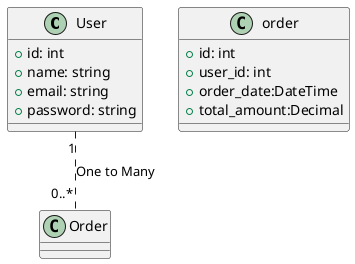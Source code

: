 ' one to many antara user dan order
@startuml
 class User {
    +id: int 
    +name: string 
    +email: string
    +password: string
 }

 class order{
    +id: int 
    +user_id: int
    +order_date:DateTime 
    +total_amount:Decimal
 }

 User "1".."0..*" Order : "One to Many"
 @enduml
